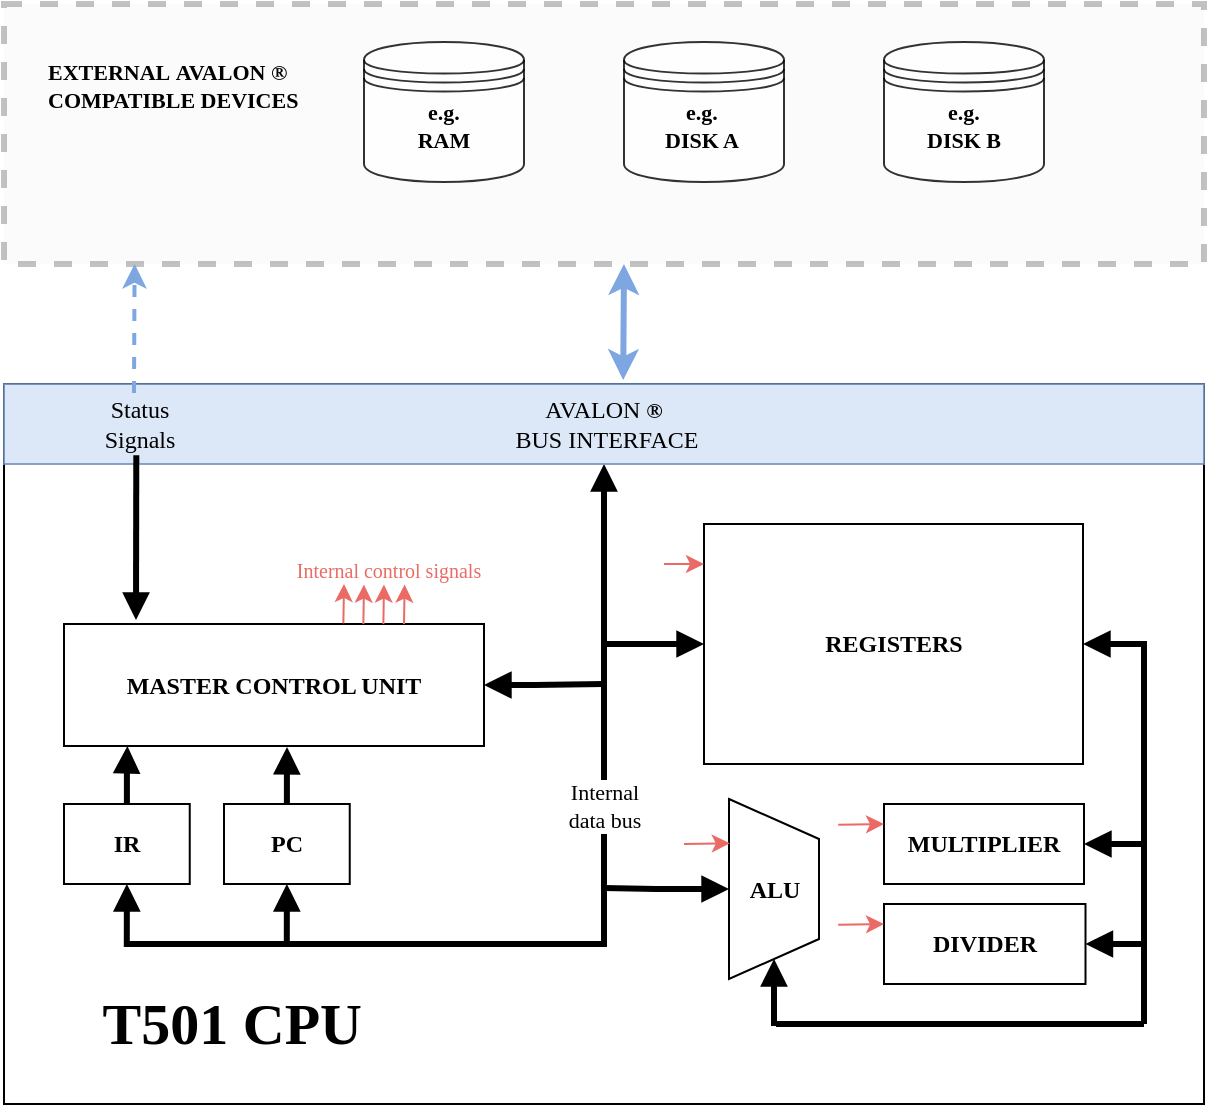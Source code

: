 <mxfile version="14.0.4" type="github">
  <diagram id="22Li71VUwKkU6DOQh4A_" name="Page-1">
    <mxGraphModel dx="1181" dy="677" grid="1" gridSize="10" guides="1" tooltips="1" connect="1" arrows="1" fold="1" page="1" pageScale="1" pageWidth="1169" pageHeight="827" math="0" shadow="0">
      <root>
        <mxCell id="0" />
        <mxCell id="1" parent="0" />
        <mxCell id="WKq6BjvcsX_qZIAbAZ6F-81" value="" style="rounded=0;whiteSpace=wrap;html=1;fillColor=#f5f5f5;fontSize=10;fontColor=#333333;opacity=40;align=center;dashed=1;strokeWidth=3;strokeColor=#666666;fontFamily=Avenir;fontSource=https%3A%2F%2Ffonts.googleapis.com%2Fcss%3Ffamily%3DAvenir;" vertex="1" parent="1">
          <mxGeometry x="330" y="60" width="600" height="130" as="geometry" />
        </mxCell>
        <mxCell id="WKq6BjvcsX_qZIAbAZ6F-1" value="" style="shape=datastore;whiteSpace=wrap;html=1;fillColor=#ffffff;fontSize=9;fontColor=#7EA6E0;opacity=80;align=center;fontFamily=Avenir;fontSource=https%3A%2F%2Ffonts.googleapis.com%2Fcss%3Ffamily%3DAvenir;" vertex="1" parent="1">
          <mxGeometry x="510" y="79" width="80" height="70" as="geometry" />
        </mxCell>
        <mxCell id="WKq6BjvcsX_qZIAbAZ6F-2" value="" style="shape=datastore;whiteSpace=wrap;html=1;fillColor=#ffffff;fontSize=9;fontColor=#7EA6E0;opacity=80;align=center;fontFamily=Avenir;fontSource=https%3A%2F%2Ffonts.googleapis.com%2Fcss%3Ffamily%3DAvenir;" vertex="1" parent="1">
          <mxGeometry x="640" y="79" width="80" height="70" as="geometry" />
        </mxCell>
        <mxCell id="WKq6BjvcsX_qZIAbAZ6F-3" value="" style="shape=datastore;whiteSpace=wrap;html=1;fillColor=#ffffff;fontSize=9;fontColor=#7EA6E0;opacity=80;align=center;fontFamily=Avenir;fontSource=https%3A%2F%2Ffonts.googleapis.com%2Fcss%3Ffamily%3DAvenir;" vertex="1" parent="1">
          <mxGeometry x="770" y="79" width="80" height="70" as="geometry" />
        </mxCell>
        <mxCell id="WKq6BjvcsX_qZIAbAZ6F-4" value="" style="rounded=0;whiteSpace=wrap;html=1;glass=1;fillColor=none;gradientColor=none;fontSize=8;fontColor=#000000;fontFamily=Avenir;fontSource=https%3A%2F%2Ffonts.googleapis.com%2Fcss%3Ffamily%3DAvenir;" vertex="1" parent="1">
          <mxGeometry x="330" y="250" width="600" height="360" as="geometry" />
        </mxCell>
        <mxCell id="WKq6BjvcsX_qZIAbAZ6F-108" style="edgeStyle=orthogonalEdgeStyle;rounded=0;orthogonalLoop=1;jettySize=auto;html=1;exitX=1;exitY=0.5;exitDx=0;exitDy=0;entryX=1;entryY=0.5;entryDx=0;entryDy=0;labelBackgroundColor=#ffffff;startArrow=block;startFill=1;endArrow=block;endFill=1;strokeWidth=3;fontFamily=Avenir;fontSource=https%3A%2F%2Ffonts.googleapis.com%2Fcss%3Ffamily%3DAvenir;" edge="1" parent="1" source="WKq6BjvcsX_qZIAbAZ6F-56" target="WKq6BjvcsX_qZIAbAZ6F-101">
          <mxGeometry relative="1" as="geometry">
            <Array as="points">
              <mxPoint x="900" y="380" />
              <mxPoint x="900" y="480" />
            </Array>
          </mxGeometry>
        </mxCell>
        <mxCell id="WKq6BjvcsX_qZIAbAZ6F-56" value="&lt;b&gt;REGISTERS&lt;/b&gt;" style="rounded=0;whiteSpace=wrap;html=1;fillColor=none;fontFamily=Avenir;fontSource=https%3A%2F%2Ffonts.googleapis.com%2Fcss%3Ffamily%3DAvenir;" vertex="1" parent="1">
          <mxGeometry x="680" y="320" width="189.5" height="120" as="geometry" />
        </mxCell>
        <mxCell id="WKq6BjvcsX_qZIAbAZ6F-58" value="&lt;font style=&quot;font-size: 29px&quot;&gt;T501 CPU&lt;/font&gt;" style="text;html=1;resizable=0;autosize=1;align=right;verticalAlign=middle;points=[];fillColor=none;strokeColor=none;rounded=0;fontStyle=1;fontFamily=Avenir;fontSource=https%3A%2F%2Ffonts.googleapis.com%2Fcss%3Ffamily%3DAvenir;" vertex="1" parent="1">
          <mxGeometry x="360" y="560" width="150" height="20" as="geometry" />
        </mxCell>
        <mxCell id="WKq6BjvcsX_qZIAbAZ6F-97" style="edgeStyle=orthogonalEdgeStyle;rounded=0;orthogonalLoop=1;jettySize=auto;html=1;exitX=0.5;exitY=1;exitDx=0;exitDy=0;entryX=0;entryY=0.5;entryDx=0;entryDy=0;labelBackgroundColor=#ffffff;startArrow=block;startFill=1;endArrow=block;endFill=1;strokeWidth=3;fontFamily=Avenir;fontSource=https%3A%2F%2Ffonts.googleapis.com%2Fcss%3Ffamily%3DAvenir;" edge="1" parent="1" source="WKq6BjvcsX_qZIAbAZ6F-59" target="WKq6BjvcsX_qZIAbAZ6F-56">
          <mxGeometry relative="1" as="geometry" />
        </mxCell>
        <mxCell id="WKq6BjvcsX_qZIAbAZ6F-59" value="AVALON&amp;nbsp;&lt;span style=&quot;font-size: 11px ; font-weight: bold ; text-align: left&quot;&gt;®&lt;/span&gt;&lt;br&gt;&amp;nbsp;BUS INTERFACE" style="rounded=0;whiteSpace=wrap;html=1;strokeColor=#6c8ebf;opacity=80;fillColor=#D4E1F5;fontFamily=Avenir;fontSource=https%3A%2F%2Ffonts.googleapis.com%2Fcss%3Ffamily%3DAvenir;" vertex="1" parent="1">
          <mxGeometry x="330" y="250" width="600" height="40" as="geometry" />
        </mxCell>
        <mxCell id="WKq6BjvcsX_qZIAbAZ6F-66" value="&lt;font color=&quot;#000000&quot; style=&quot;font-size: 11px;&quot;&gt;e.g. RAM&lt;/font&gt;" style="text;html=1;strokeColor=none;fillColor=none;align=center;verticalAlign=middle;whiteSpace=wrap;rounded=0;fontSize=11;fontColor=#7EA6E0;opacity=80;fontStyle=1;fontFamily=Avenir;fontSource=https%3A%2F%2Ffonts.googleapis.com%2Fcss%3Ffamily%3DAvenir;" vertex="1" parent="1">
          <mxGeometry x="530" y="111" width="40" height="20" as="geometry" />
        </mxCell>
        <mxCell id="WKq6BjvcsX_qZIAbAZ6F-67" value="&lt;font color=&quot;#000000&quot; style=&quot;font-size: 11px&quot;&gt;e.g. DISK A&lt;/font&gt;" style="text;html=1;strokeColor=none;fillColor=none;align=center;verticalAlign=middle;whiteSpace=wrap;rounded=0;fontSize=11;fontColor=#7EA6E0;opacity=80;fontStyle=1;fontFamily=Avenir;fontSource=https%3A%2F%2Ffonts.googleapis.com%2Fcss%3Ffamily%3DAvenir;" vertex="1" parent="1">
          <mxGeometry x="657.13" y="111" width="44.25" height="20" as="geometry" />
        </mxCell>
        <mxCell id="WKq6BjvcsX_qZIAbAZ6F-68" value="&lt;font color=&quot;#000000&quot; style=&quot;font-size: 11px;&quot;&gt;e.g.&lt;br style=&quot;font-size: 11px;&quot;&gt;DISK B&lt;/font&gt;" style="text;html=1;strokeColor=none;fillColor=none;align=center;verticalAlign=middle;whiteSpace=wrap;rounded=0;fontSize=11;fontColor=#7EA6E0;opacity=80;fontStyle=1;fontFamily=Avenir;fontSource=https%3A%2F%2Ffonts.googleapis.com%2Fcss%3Ffamily%3DAvenir;" vertex="1" parent="1">
          <mxGeometry x="790" y="111" width="40" height="20" as="geometry" />
        </mxCell>
        <mxCell id="WKq6BjvcsX_qZIAbAZ6F-82" value="EXTERNAL&amp;nbsp;AVALON ® COMPATIBLE DEVICES" style="text;html=1;strokeColor=none;fillColor=none;align=left;verticalAlign=middle;whiteSpace=wrap;rounded=0;dashed=1;fontSize=11;fontColor=#000000;opacity=40;fontStyle=1;fontFamily=Avenir;fontSource=https%3A%2F%2Ffonts.googleapis.com%2Fcss%3Ffamily%3DAvenir;" vertex="1" parent="1">
          <mxGeometry x="350" y="71" width="130" height="60" as="geometry" />
        </mxCell>
        <mxCell id="WKq6BjvcsX_qZIAbAZ6F-98" style="edgeStyle=orthogonalEdgeStyle;rounded=0;orthogonalLoop=1;jettySize=auto;html=1;exitX=1;exitY=0.5;exitDx=0;exitDy=0;labelBackgroundColor=#ffffff;startArrow=block;startFill=1;endArrow=none;endFill=0;strokeWidth=3;fontFamily=Avenir;fontSource=https%3A%2F%2Ffonts.googleapis.com%2Fcss%3Ffamily%3DAvenir;" edge="1" parent="1" source="WKq6BjvcsX_qZIAbAZ6F-88">
          <mxGeometry relative="1" as="geometry">
            <mxPoint x="630" y="400" as="targetPoint" />
            <Array as="points">
              <mxPoint x="595" y="401" />
            </Array>
          </mxGeometry>
        </mxCell>
        <mxCell id="WKq6BjvcsX_qZIAbAZ6F-88" value="&lt;span style=&quot;font-weight: bold&quot;&gt;MASTER CONTROL UNIT&lt;/span&gt;" style="rounded=0;whiteSpace=wrap;html=1;fillColor=none;fontFamily=Avenir;fontSource=https%3A%2F%2Ffonts.googleapis.com%2Fcss%3Ffamily%3DAvenir;" vertex="1" parent="1">
          <mxGeometry x="360" y="370" width="210" height="61" as="geometry" />
        </mxCell>
        <mxCell id="WKq6BjvcsX_qZIAbAZ6F-92" style="edgeStyle=orthogonalEdgeStyle;rounded=0;orthogonalLoop=1;jettySize=auto;html=1;entryX=0.151;entryY=1;entryDx=0;entryDy=0;entryPerimeter=0;startArrow=none;startFill=0;strokeWidth=3;endArrow=block;endFill=1;fontFamily=Avenir;fontSource=https%3A%2F%2Ffonts.googleapis.com%2Fcss%3Ffamily%3DAvenir;" edge="1" parent="1" source="WKq6BjvcsX_qZIAbAZ6F-89" target="WKq6BjvcsX_qZIAbAZ6F-88">
          <mxGeometry relative="1" as="geometry" />
        </mxCell>
        <mxCell id="WKq6BjvcsX_qZIAbAZ6F-100" style="edgeStyle=orthogonalEdgeStyle;rounded=0;orthogonalLoop=1;jettySize=auto;html=1;exitX=0.5;exitY=1;exitDx=0;exitDy=0;labelBackgroundColor=#ffffff;startArrow=block;startFill=1;endArrow=none;endFill=0;strokeWidth=3;fontFamily=Avenir;fontSource=https%3A%2F%2Ffonts.googleapis.com%2Fcss%3Ffamily%3DAvenir;" edge="1" parent="1" source="WKq6BjvcsX_qZIAbAZ6F-89">
          <mxGeometry relative="1" as="geometry">
            <mxPoint x="472" y="530" as="targetPoint" />
            <Array as="points">
              <mxPoint x="391" y="530" />
              <mxPoint x="472" y="530" />
            </Array>
          </mxGeometry>
        </mxCell>
        <mxCell id="WKq6BjvcsX_qZIAbAZ6F-89" value="&lt;span style=&quot;font-weight: bold&quot;&gt;IR&lt;/span&gt;" style="rounded=0;whiteSpace=wrap;html=1;fillColor=none;fontFamily=Avenir;fontSource=https%3A%2F%2Ffonts.googleapis.com%2Fcss%3Ffamily%3DAvenir;" vertex="1" parent="1">
          <mxGeometry x="360" y="460" width="62.87" height="40" as="geometry" />
        </mxCell>
        <mxCell id="WKq6BjvcsX_qZIAbAZ6F-96" style="edgeStyle=orthogonalEdgeStyle;rounded=0;orthogonalLoop=1;jettySize=auto;html=1;entryX=0.531;entryY=1.008;entryDx=0;entryDy=0;entryPerimeter=0;labelBackgroundColor=#ffffff;startArrow=none;startFill=0;endArrow=block;endFill=1;strokeWidth=3;fontFamily=Avenir;fontSource=https%3A%2F%2Ffonts.googleapis.com%2Fcss%3Ffamily%3DAvenir;" edge="1" parent="1" source="WKq6BjvcsX_qZIAbAZ6F-90" target="WKq6BjvcsX_qZIAbAZ6F-88">
          <mxGeometry relative="1" as="geometry" />
        </mxCell>
        <mxCell id="WKq6BjvcsX_qZIAbAZ6F-99" style="edgeStyle=orthogonalEdgeStyle;rounded=0;orthogonalLoop=1;jettySize=auto;html=1;exitX=0.5;exitY=1;exitDx=0;exitDy=0;labelBackgroundColor=#ffffff;startArrow=block;startFill=1;endArrow=none;endFill=0;strokeWidth=3;fontFamily=Avenir;fontSource=https%3A%2F%2Ffonts.googleapis.com%2Fcss%3Ffamily%3DAvenir;" edge="1" parent="1" source="WKq6BjvcsX_qZIAbAZ6F-90">
          <mxGeometry relative="1" as="geometry">
            <mxPoint x="630" y="380" as="targetPoint" />
            <Array as="points">
              <mxPoint x="471" y="530" />
              <mxPoint x="630" y="530" />
              <mxPoint x="630" y="380" />
            </Array>
          </mxGeometry>
        </mxCell>
        <mxCell id="WKq6BjvcsX_qZIAbAZ6F-111" value="Internal &lt;br&gt;data bus" style="edgeLabel;html=1;align=center;verticalAlign=middle;resizable=0;points=[];fontFamily=Avenir;fontSource=https%3A%2F%2Ffonts.googleapis.com%2Fcss%3Ffamily%3DAvenir;" vertex="1" connectable="0" parent="WKq6BjvcsX_qZIAbAZ6F-99">
          <mxGeometry x="0.522" relative="1" as="geometry">
            <mxPoint as="offset" />
          </mxGeometry>
        </mxCell>
        <mxCell id="WKq6BjvcsX_qZIAbAZ6F-90" value="&lt;span style=&quot;font-weight: bold&quot;&gt;PC&lt;/span&gt;" style="rounded=0;whiteSpace=wrap;html=1;fillColor=none;fontFamily=Avenir;fontSource=https%3A%2F%2Ffonts.googleapis.com%2Fcss%3Ffamily%3DAvenir;" vertex="1" parent="1">
          <mxGeometry x="440" y="460" width="62.87" height="40" as="geometry" />
        </mxCell>
        <mxCell id="WKq6BjvcsX_qZIAbAZ6F-101" value="&lt;span style=&quot;font-weight: bold&quot;&gt;MULTIPLIER&lt;/span&gt;" style="rounded=0;whiteSpace=wrap;html=1;fillColor=none;fontFamily=Avenir;fontSource=https%3A%2F%2Ffonts.googleapis.com%2Fcss%3Ffamily%3DAvenir;" vertex="1" parent="1">
          <mxGeometry x="770" y="460" width="100" height="40" as="geometry" />
        </mxCell>
        <mxCell id="WKq6BjvcsX_qZIAbAZ6F-109" style="edgeStyle=orthogonalEdgeStyle;rounded=0;orthogonalLoop=1;jettySize=auto;html=1;exitX=1;exitY=0.5;exitDx=0;exitDy=0;labelBackgroundColor=#ffffff;startArrow=block;startFill=1;endArrow=none;endFill=0;strokeWidth=3;fontFamily=Avenir;fontSource=https%3A%2F%2Ffonts.googleapis.com%2Fcss%3Ffamily%3DAvenir;" edge="1" parent="1" source="WKq6BjvcsX_qZIAbAZ6F-102">
          <mxGeometry relative="1" as="geometry">
            <mxPoint x="890" y="480" as="targetPoint" />
            <Array as="points">
              <mxPoint x="900" y="530" />
              <mxPoint x="900" y="480" />
            </Array>
          </mxGeometry>
        </mxCell>
        <mxCell id="WKq6BjvcsX_qZIAbAZ6F-102" value="&lt;span style=&quot;font-weight: bold&quot;&gt;DIVIDER&lt;/span&gt;" style="rounded=0;whiteSpace=wrap;html=1;fillColor=none;fontFamily=Avenir;fontSource=https%3A%2F%2Ffonts.googleapis.com%2Fcss%3Ffamily%3DAvenir;" vertex="1" parent="1">
          <mxGeometry x="770" y="510" width="100.75" height="40" as="geometry" />
        </mxCell>
        <mxCell id="WKq6BjvcsX_qZIAbAZ6F-107" style="edgeStyle=orthogonalEdgeStyle;rounded=0;orthogonalLoop=1;jettySize=auto;html=1;exitX=0.5;exitY=1;exitDx=0;exitDy=0;labelBackgroundColor=#ffffff;startArrow=block;startFill=1;endArrow=none;endFill=0;strokeWidth=3;fontFamily=Avenir;fontSource=https%3A%2F%2Ffonts.googleapis.com%2Fcss%3Ffamily%3DAvenir;" edge="1" parent="1" source="WKq6BjvcsX_qZIAbAZ6F-106">
          <mxGeometry relative="1" as="geometry">
            <mxPoint x="630" y="502" as="targetPoint" />
            <Array as="points">
              <mxPoint x="656" y="503" />
            </Array>
          </mxGeometry>
        </mxCell>
        <mxCell id="WKq6BjvcsX_qZIAbAZ6F-106" value="&lt;b&gt;ALU&lt;/b&gt;" style="shape=trapezoid;perimeter=trapezoidPerimeter;whiteSpace=wrap;html=1;fixedSize=1;fillColor=none;verticalAlign=middle;horizontal=0;rotation=90;fontFamily=Avenir;fontSource=https%3A%2F%2Ffonts.googleapis.com%2Fcss%3Ffamily%3DAvenir;" vertex="1" parent="1">
          <mxGeometry x="670" y="480" width="90" height="45" as="geometry" />
        </mxCell>
        <mxCell id="WKq6BjvcsX_qZIAbAZ6F-112" value="" style="endArrow=none;html=1;labelBackgroundColor=#ffffff;strokeWidth=3;fontFamily=Avenir;fontSource=https%3A%2F%2Ffonts.googleapis.com%2Fcss%3Ffamily%3DAvenir;" edge="1" parent="1">
          <mxGeometry width="50" height="50" relative="1" as="geometry">
            <mxPoint x="900" y="570" as="sourcePoint" />
            <mxPoint x="900" y="530" as="targetPoint" />
          </mxGeometry>
        </mxCell>
        <mxCell id="WKq6BjvcsX_qZIAbAZ6F-113" value="" style="endArrow=block;html=1;labelBackgroundColor=#ffffff;strokeWidth=3;entryX=1;entryY=0.5;entryDx=0;entryDy=0;startArrow=none;startFill=0;endFill=1;fontFamily=Avenir;fontSource=https%3A%2F%2Ffonts.googleapis.com%2Fcss%3Ffamily%3DAvenir;" edge="1" parent="1" target="WKq6BjvcsX_qZIAbAZ6F-106">
          <mxGeometry width="50" height="50" relative="1" as="geometry">
            <mxPoint x="715" y="571" as="sourcePoint" />
            <mxPoint x="910" y="540" as="targetPoint" />
          </mxGeometry>
        </mxCell>
        <mxCell id="WKq6BjvcsX_qZIAbAZ6F-114" value="" style="endArrow=none;html=1;labelBackgroundColor=#ffffff;strokeWidth=3;fontFamily=Avenir;fontSource=https%3A%2F%2Ffonts.googleapis.com%2Fcss%3Ffamily%3DAvenir;" edge="1" parent="1">
          <mxGeometry width="50" height="50" relative="1" as="geometry">
            <mxPoint x="900" y="570" as="sourcePoint" />
            <mxPoint x="716" y="570" as="targetPoint" />
          </mxGeometry>
        </mxCell>
        <mxCell id="WKq6BjvcsX_qZIAbAZ6F-120" value="" style="endArrow=classic;html=1;labelBackgroundColor=#ffffff;strokeColor=#EA6B66;strokeWidth=1;fontColor=#EA6B66;fontFamily=Avenir;fontSource=https%3A%2F%2Ffonts.googleapis.com%2Fcss%3Ffamily%3DAvenir;" edge="1" parent="1">
          <mxGeometry width="50" height="50" relative="1" as="geometry">
            <mxPoint x="660" y="340" as="sourcePoint" />
            <mxPoint x="680" y="340" as="targetPoint" />
          </mxGeometry>
        </mxCell>
        <mxCell id="WKq6BjvcsX_qZIAbAZ6F-123" value="" style="endArrow=classic;html=1;labelBackgroundColor=#ffffff;strokeColor=#EA6B66;strokeWidth=1;fontColor=#EA6B66;fontFamily=Avenir;fontSource=https%3A%2F%2Ffonts.googleapis.com%2Fcss%3Ffamily%3DAvenir;" edge="1" parent="1">
          <mxGeometry width="50" height="50" relative="1" as="geometry">
            <mxPoint x="670" y="480" as="sourcePoint" />
            <mxPoint x="692.9" y="479.6" as="targetPoint" />
          </mxGeometry>
        </mxCell>
        <mxCell id="WKq6BjvcsX_qZIAbAZ6F-125" value="" style="endArrow=classic;html=1;labelBackgroundColor=#ffffff;strokeColor=#EA6B66;strokeWidth=1;fontColor=#EA6B66;fontFamily=Avenir;fontSource=https%3A%2F%2Ffonts.googleapis.com%2Fcss%3Ffamily%3DAvenir;" edge="1" parent="1">
          <mxGeometry width="50" height="50" relative="1" as="geometry">
            <mxPoint x="747.1" y="470.4" as="sourcePoint" />
            <mxPoint x="770.0" y="470" as="targetPoint" />
          </mxGeometry>
        </mxCell>
        <mxCell id="WKq6BjvcsX_qZIAbAZ6F-126" value="" style="endArrow=classic;html=1;labelBackgroundColor=#ffffff;strokeColor=#EA6B66;strokeWidth=1;fontColor=#EA6B66;fontFamily=Avenir;fontSource=https%3A%2F%2Ffonts.googleapis.com%2Fcss%3Ffamily%3DAvenir;" edge="1" parent="1">
          <mxGeometry width="50" height="50" relative="1" as="geometry">
            <mxPoint x="747.1" y="520.4" as="sourcePoint" />
            <mxPoint x="770" y="520" as="targetPoint" />
          </mxGeometry>
        </mxCell>
        <mxCell id="WKq6BjvcsX_qZIAbAZ6F-128" value="" style="endArrow=none;html=1;labelBackgroundColor=#ffffff;strokeWidth=3;fontColor=#EA6B66;startArrow=block;startFill=1;endFill=0;entryX=0.463;entryY=1.021;entryDx=0;entryDy=0;entryPerimeter=0;fontFamily=Avenir;fontSource=https%3A%2F%2Ffonts.googleapis.com%2Fcss%3Ffamily%3DAvenir;" edge="1" parent="1" target="WKq6BjvcsX_qZIAbAZ6F-130">
          <mxGeometry width="50" height="50" relative="1" as="geometry">
            <mxPoint x="396" y="368" as="sourcePoint" />
            <mxPoint x="396" y="290" as="targetPoint" />
          </mxGeometry>
        </mxCell>
        <mxCell id="WKq6BjvcsX_qZIAbAZ6F-129" value="" style="endArrow=classic;html=1;labelBackgroundColor=#ffffff;strokeWidth=2;fontColor=#EA6B66;entryX=0.149;entryY=1;entryDx=0;entryDy=0;entryPerimeter=0;strokeColor=#7EA6E0;dashed=1;exitX=0.44;exitY=-0.018;exitDx=0;exitDy=0;exitPerimeter=0;fontFamily=Avenir;fontSource=https%3A%2F%2Ffonts.googleapis.com%2Fcss%3Ffamily%3DAvenir;" edge="1" parent="1" source="WKq6BjvcsX_qZIAbAZ6F-130">
          <mxGeometry width="50" height="50" relative="1" as="geometry">
            <mxPoint x="395" y="250" as="sourcePoint" />
            <mxPoint x="395.3" y="190" as="targetPoint" />
          </mxGeometry>
        </mxCell>
        <mxCell id="WKq6BjvcsX_qZIAbAZ6F-130" value="Status Signals" style="text;html=1;align=center;verticalAlign=middle;whiteSpace=wrap;rounded=0;opacity=80;fontFamily=Avenir;fontSource=https%3A%2F%2Ffonts.googleapis.com%2Fcss%3Ffamily%3DAvenir;" vertex="1" parent="1">
          <mxGeometry x="373" y="255" width="50" height="30" as="geometry" />
        </mxCell>
        <mxCell id="WKq6BjvcsX_qZIAbAZ6F-133" value="" style="endArrow=classic;html=1;labelBackgroundColor=#ffffff;strokeColor=#EA6B66;strokeWidth=1;fontColor=#EA6B66;exitX=0.808;exitY=-0.005;exitDx=0;exitDy=0;exitPerimeter=0;fontFamily=Avenir;fontSource=https%3A%2F%2Ffonts.googleapis.com%2Fcss%3Ffamily%3DAvenir;" edge="1" parent="1">
          <mxGeometry width="50" height="50" relative="1" as="geometry">
            <mxPoint x="499.68" y="369.695" as="sourcePoint" />
            <mxPoint x="500" y="350" as="targetPoint" />
          </mxGeometry>
        </mxCell>
        <mxCell id="WKq6BjvcsX_qZIAbAZ6F-134" value="" style="endArrow=classic;html=1;labelBackgroundColor=#ffffff;strokeColor=#EA6B66;strokeWidth=1;fontColor=#EA6B66;exitX=0.808;exitY=-0.005;exitDx=0;exitDy=0;exitPerimeter=0;fontFamily=Avenir;fontSource=https%3A%2F%2Ffonts.googleapis.com%2Fcss%3Ffamily%3DAvenir;" edge="1" parent="1">
          <mxGeometry width="50" height="50" relative="1" as="geometry">
            <mxPoint x="509.68" y="369.995" as="sourcePoint" />
            <mxPoint x="510" y="350.3" as="targetPoint" />
          </mxGeometry>
        </mxCell>
        <mxCell id="WKq6BjvcsX_qZIAbAZ6F-135" value="" style="endArrow=classic;html=1;labelBackgroundColor=#ffffff;strokeColor=#EA6B66;strokeWidth=1;fontColor=#EA6B66;exitX=0.808;exitY=-0.005;exitDx=0;exitDy=0;exitPerimeter=0;fontFamily=Avenir;fontSource=https%3A%2F%2Ffonts.googleapis.com%2Fcss%3Ffamily%3DAvenir;" edge="1" parent="1">
          <mxGeometry width="50" height="50" relative="1" as="geometry">
            <mxPoint x="519.68" y="369.995" as="sourcePoint" />
            <mxPoint x="520" y="350.3" as="targetPoint" />
          </mxGeometry>
        </mxCell>
        <mxCell id="WKq6BjvcsX_qZIAbAZ6F-136" value="" style="endArrow=classic;html=1;labelBackgroundColor=#ffffff;strokeColor=#EA6B66;strokeWidth=1;fontColor=#EA6B66;exitX=0.808;exitY=-0.005;exitDx=0;exitDy=0;exitPerimeter=0;fontFamily=Avenir;fontSource=https%3A%2F%2Ffonts.googleapis.com%2Fcss%3Ffamily%3DAvenir;" edge="1" parent="1">
          <mxGeometry width="50" height="50" relative="1" as="geometry">
            <mxPoint x="530.0" y="369.995" as="sourcePoint" />
            <mxPoint x="530.32" y="350.3" as="targetPoint" />
          </mxGeometry>
        </mxCell>
        <mxCell id="WKq6BjvcsX_qZIAbAZ6F-137" value="Internal control signals&lt;span style=&quot;display: inline; font-size: 10px;&quot;&gt;&lt;/span&gt;" style="text;html=1;strokeColor=none;fillColor=none;align=center;verticalAlign=middle;whiteSpace=wrap;rounded=0;opacity=80;fontSize=10;fontColor=#EA6B66;fontFamily=Avenir;fontSource=https%3A%2F%2Ffonts.googleapis.com%2Fcss%3Ffamily%3DAvenir;" vertex="1" parent="1">
          <mxGeometry x="465" y="323" width="115" height="40" as="geometry" />
        </mxCell>
        <mxCell id="WKq6BjvcsX_qZIAbAZ6F-138" value="" style="endArrow=classic;startArrow=classic;html=1;labelBackgroundColor=#ffffff;strokeColor=#7EA6E0;strokeWidth=3;fontSize=9;fontColor=#EA6B66;exitX=0.516;exitY=-0.049;exitDx=0;exitDy=0;exitPerimeter=0;fontFamily=Avenir;fontSource=https%3A%2F%2Ffonts.googleapis.com%2Fcss%3Ffamily%3DAvenir;" edge="1" parent="1" source="WKq6BjvcsX_qZIAbAZ6F-59">
          <mxGeometry width="50" height="50" relative="1" as="geometry">
            <mxPoint x="640" y="240" as="sourcePoint" />
            <mxPoint x="640" y="190" as="targetPoint" />
          </mxGeometry>
        </mxCell>
      </root>
    </mxGraphModel>
  </diagram>
</mxfile>
